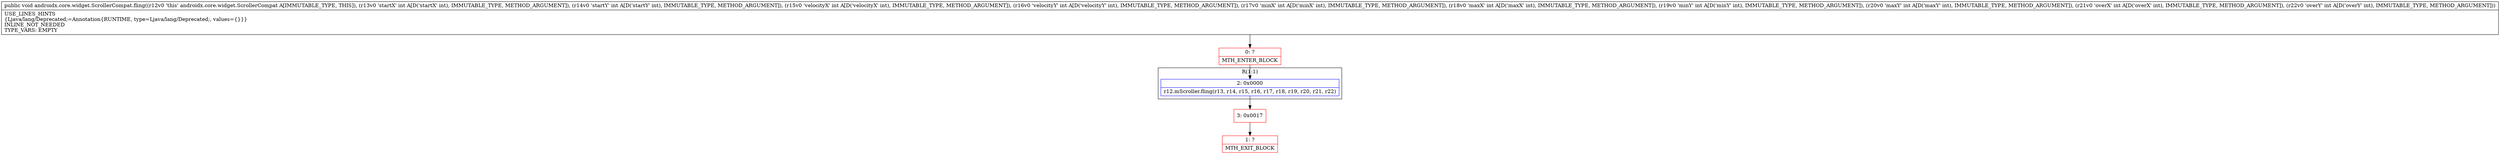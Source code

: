 digraph "CFG forandroidx.core.widget.ScrollerCompat.fling(IIIIIIIIII)V" {
subgraph cluster_Region_1084767147 {
label = "R(1:1)";
node [shape=record,color=blue];
Node_2 [shape=record,label="{2\:\ 0x0000|r12.mScroller.fling(r13, r14, r15, r16, r17, r18, r19, r20, r21, r22)\l}"];
}
Node_0 [shape=record,color=red,label="{0\:\ ?|MTH_ENTER_BLOCK\l}"];
Node_3 [shape=record,color=red,label="{3\:\ 0x0017}"];
Node_1 [shape=record,color=red,label="{1\:\ ?|MTH_EXIT_BLOCK\l}"];
MethodNode[shape=record,label="{public void androidx.core.widget.ScrollerCompat.fling((r12v0 'this' androidx.core.widget.ScrollerCompat A[IMMUTABLE_TYPE, THIS]), (r13v0 'startX' int A[D('startX' int), IMMUTABLE_TYPE, METHOD_ARGUMENT]), (r14v0 'startY' int A[D('startY' int), IMMUTABLE_TYPE, METHOD_ARGUMENT]), (r15v0 'velocityX' int A[D('velocityX' int), IMMUTABLE_TYPE, METHOD_ARGUMENT]), (r16v0 'velocityY' int A[D('velocityY' int), IMMUTABLE_TYPE, METHOD_ARGUMENT]), (r17v0 'minX' int A[D('minX' int), IMMUTABLE_TYPE, METHOD_ARGUMENT]), (r18v0 'maxX' int A[D('maxX' int), IMMUTABLE_TYPE, METHOD_ARGUMENT]), (r19v0 'minY' int A[D('minY' int), IMMUTABLE_TYPE, METHOD_ARGUMENT]), (r20v0 'maxY' int A[D('maxY' int), IMMUTABLE_TYPE, METHOD_ARGUMENT]), (r21v0 'overX' int A[D('overX' int), IMMUTABLE_TYPE, METHOD_ARGUMENT]), (r22v0 'overY' int A[D('overY' int), IMMUTABLE_TYPE, METHOD_ARGUMENT]))  | USE_LINES_HINTS\l\{Ljava\/lang\/Deprecated;=Annotation\{RUNTIME, type=Ljava\/lang\/Deprecated;, values=\{\}\}\}\lINLINE_NOT_NEEDED\lTYPE_VARS: EMPTY\l}"];
MethodNode -> Node_0;Node_2 -> Node_3;
Node_0 -> Node_2;
Node_3 -> Node_1;
}

